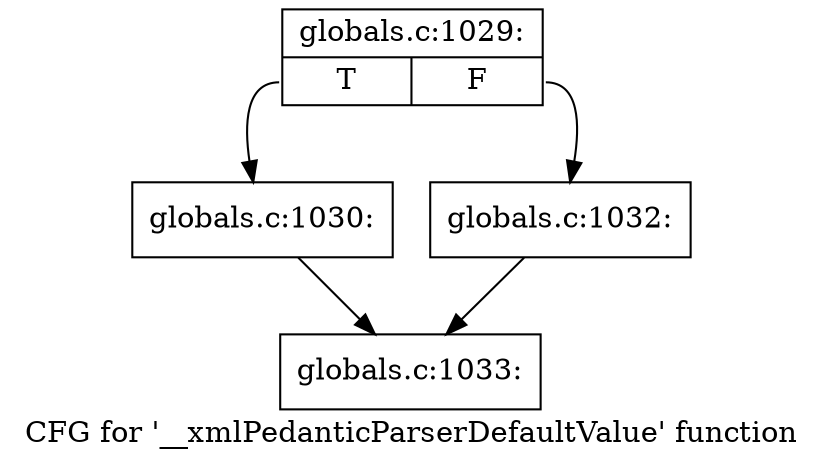 digraph "CFG for '__xmlPedanticParserDefaultValue' function" {
	label="CFG for '__xmlPedanticParserDefaultValue' function";

	Node0x4ad95d0 [shape=record,label="{globals.c:1029:|{<s0>T|<s1>F}}"];
	Node0x4ad95d0:s0 -> Node0x4ad8f60;
	Node0x4ad95d0:s1 -> Node0x4ad9990;
	Node0x4ad8f60 [shape=record,label="{globals.c:1030:}"];
	Node0x4ad8f60 -> Node0x4ab2700;
	Node0x4ad9990 [shape=record,label="{globals.c:1032:}"];
	Node0x4ad9990 -> Node0x4ab2700;
	Node0x4ab2700 [shape=record,label="{globals.c:1033:}"];
}
